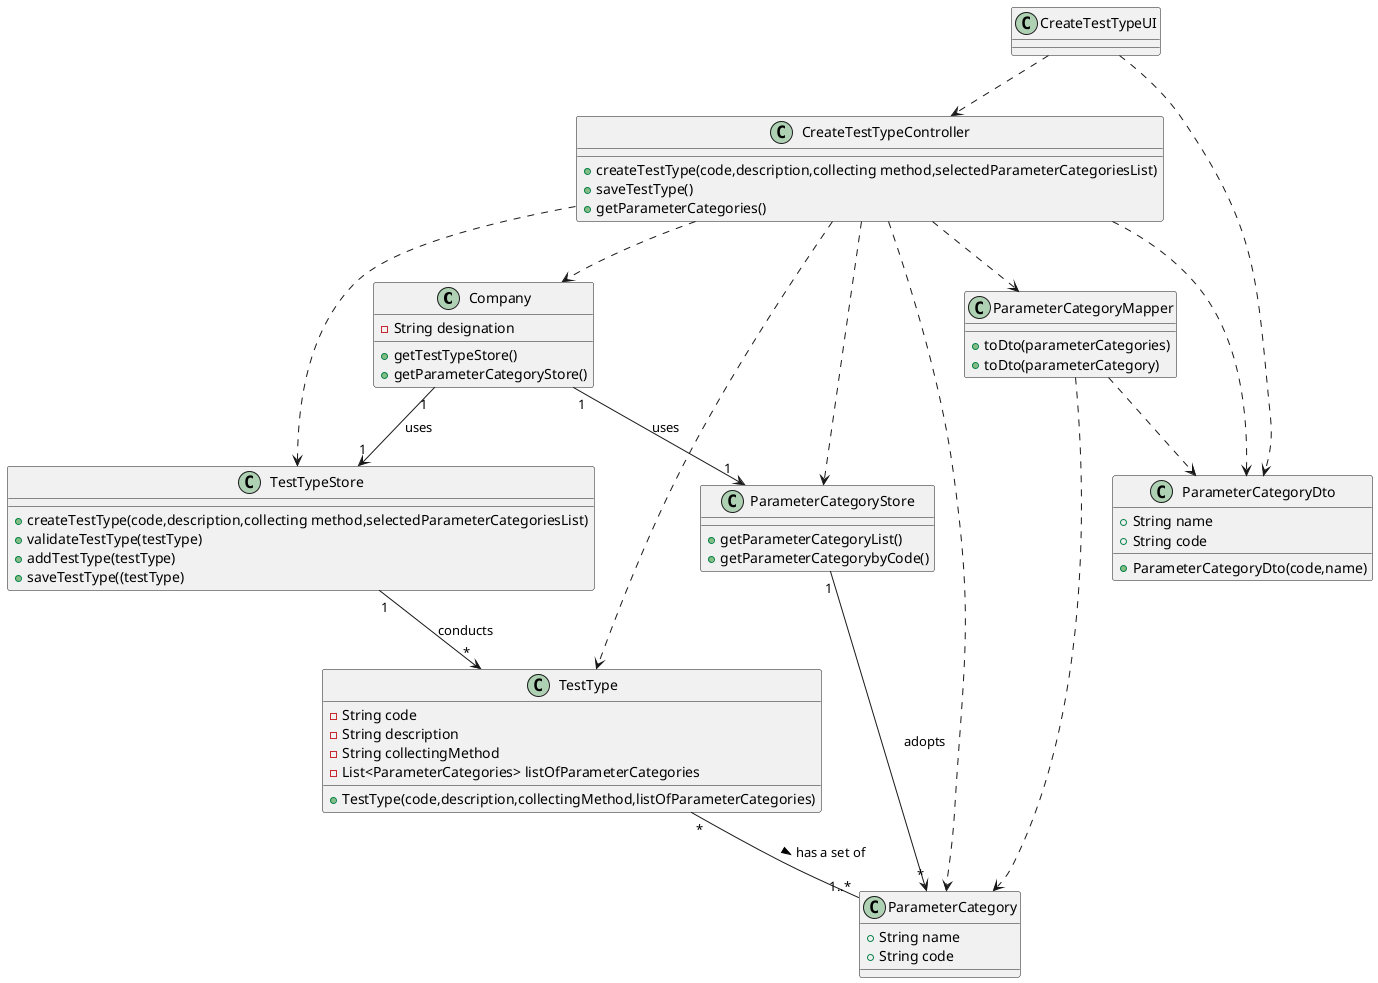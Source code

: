 @startuml

class Company{
-String designation
+getTestTypeStore()
+getParameterCategoryStore()
}

class CreateTestTypeUI{
}

class CreateTestTypeController{
+createTestType(code,description,collecting method,selectedParameterCategoriesList)
+saveTestType()
+getParameterCategories()
}

class TestType{
-String code
-String description
-String collectingMethod
-List<ParameterCategories> listOfParameterCategories
+TestType(code,description,collectingMethod,listOfParameterCategories)
}

class TestTypeStore{
+createTestType(code,description,collecting method,selectedParameterCategoriesList)
+validateTestType(testType)
+addTestType(testType)
+saveTestType((testType)
}

class ParameterCategoryStore{
+getParameterCategoryList()
+getParameterCategorybyCode()
}

class ParameterCategoryMapper{
+toDto(parameterCategories)
+toDto(parameterCategory)
}


class ParameterCategoryDto{
+ String name
+ String code
+ ParameterCategoryDto(code,name)
}

class ParameterCategory{
+ String name
+ String code
}

CreateTestTypeUI ..> CreateTestTypeController
CreateTestTypeUI ..> ParameterCategoryDto
CreateTestTypeController ..> Company
CreateTestTypeController ..> TestTypeStore
CreateTestTypeController ..> ParameterCategoryStore
CreateTestTypeController ..> ParameterCategoryDto
CreateTestTypeController ..> ParameterCategory
CreateTestTypeController ..> TestType
CreateTestTypeController ..> ParameterCategoryMapper
Company"1"--> "1" TestTypeStore : uses
Company"1"--> "1" ParameterCategoryStore : uses
TestTypeStore "1"-->"*" TestType : conducts
ParameterCategoryMapper ..> ParameterCategoryDto
ParameterCategoryMapper ..> ParameterCategory
ParameterCategoryStore "1"--> "*"ParameterCategory : adopts
TestType "*"--"1..*" ParameterCategory : has a set of >
@enduml